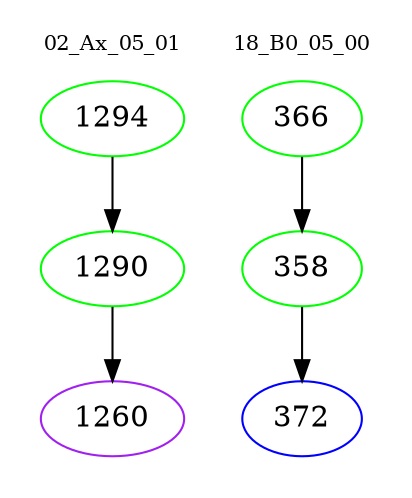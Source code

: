 digraph{
subgraph cluster_0 {
color = white
label = "02_Ax_05_01";
fontsize=10;
T0_1294 [label="1294", color="green"]
T0_1294 -> T0_1290 [color="black"]
T0_1290 [label="1290", color="green"]
T0_1290 -> T0_1260 [color="black"]
T0_1260 [label="1260", color="purple"]
}
subgraph cluster_1 {
color = white
label = "18_B0_05_00";
fontsize=10;
T1_366 [label="366", color="green"]
T1_366 -> T1_358 [color="black"]
T1_358 [label="358", color="green"]
T1_358 -> T1_372 [color="black"]
T1_372 [label="372", color="blue"]
}
}
